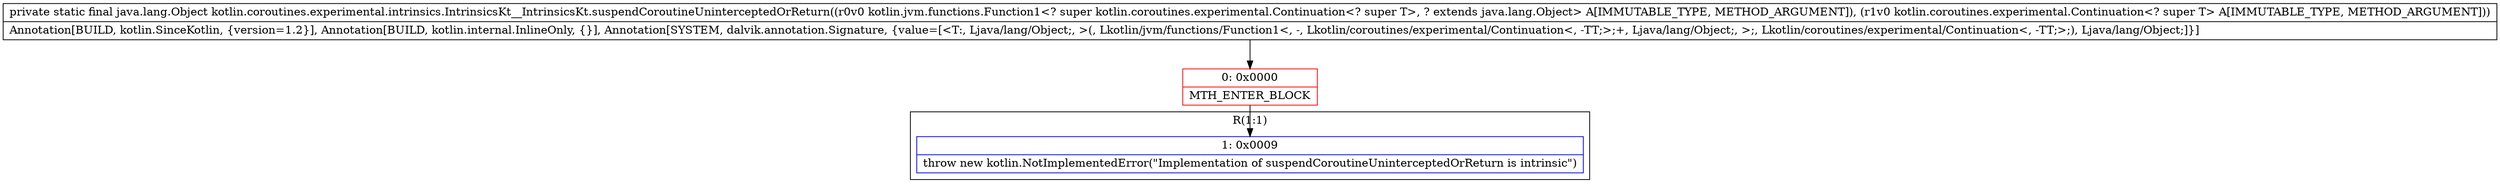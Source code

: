 digraph "CFG forkotlin.coroutines.experimental.intrinsics.IntrinsicsKt__IntrinsicsKt.suspendCoroutineUninterceptedOrReturn(Lkotlin\/jvm\/functions\/Function1;Lkotlin\/coroutines\/experimental\/Continuation;)Ljava\/lang\/Object;" {
subgraph cluster_Region_2036774567 {
label = "R(1:1)";
node [shape=record,color=blue];
Node_1 [shape=record,label="{1\:\ 0x0009|throw new kotlin.NotImplementedError(\"Implementation of suspendCoroutineUninterceptedOrReturn is intrinsic\")\l}"];
}
Node_0 [shape=record,color=red,label="{0\:\ 0x0000|MTH_ENTER_BLOCK\l}"];
MethodNode[shape=record,label="{private static final java.lang.Object kotlin.coroutines.experimental.intrinsics.IntrinsicsKt__IntrinsicsKt.suspendCoroutineUninterceptedOrReturn((r0v0 kotlin.jvm.functions.Function1\<? super kotlin.coroutines.experimental.Continuation\<? super T\>, ? extends java.lang.Object\> A[IMMUTABLE_TYPE, METHOD_ARGUMENT]), (r1v0 kotlin.coroutines.experimental.Continuation\<? super T\> A[IMMUTABLE_TYPE, METHOD_ARGUMENT]))  | Annotation[BUILD, kotlin.SinceKotlin, \{version=1.2\}], Annotation[BUILD, kotlin.internal.InlineOnly, \{\}], Annotation[SYSTEM, dalvik.annotation.Signature, \{value=[\<T:, Ljava\/lang\/Object;, \>(, Lkotlin\/jvm\/functions\/Function1\<, \-, Lkotlin\/coroutines\/experimental\/Continuation\<, \-TT;\>;+, Ljava\/lang\/Object;, \>;, Lkotlin\/coroutines\/experimental\/Continuation\<, \-TT;\>;), Ljava\/lang\/Object;]\}]\l}"];
MethodNode -> Node_0;
Node_0 -> Node_1;
}

